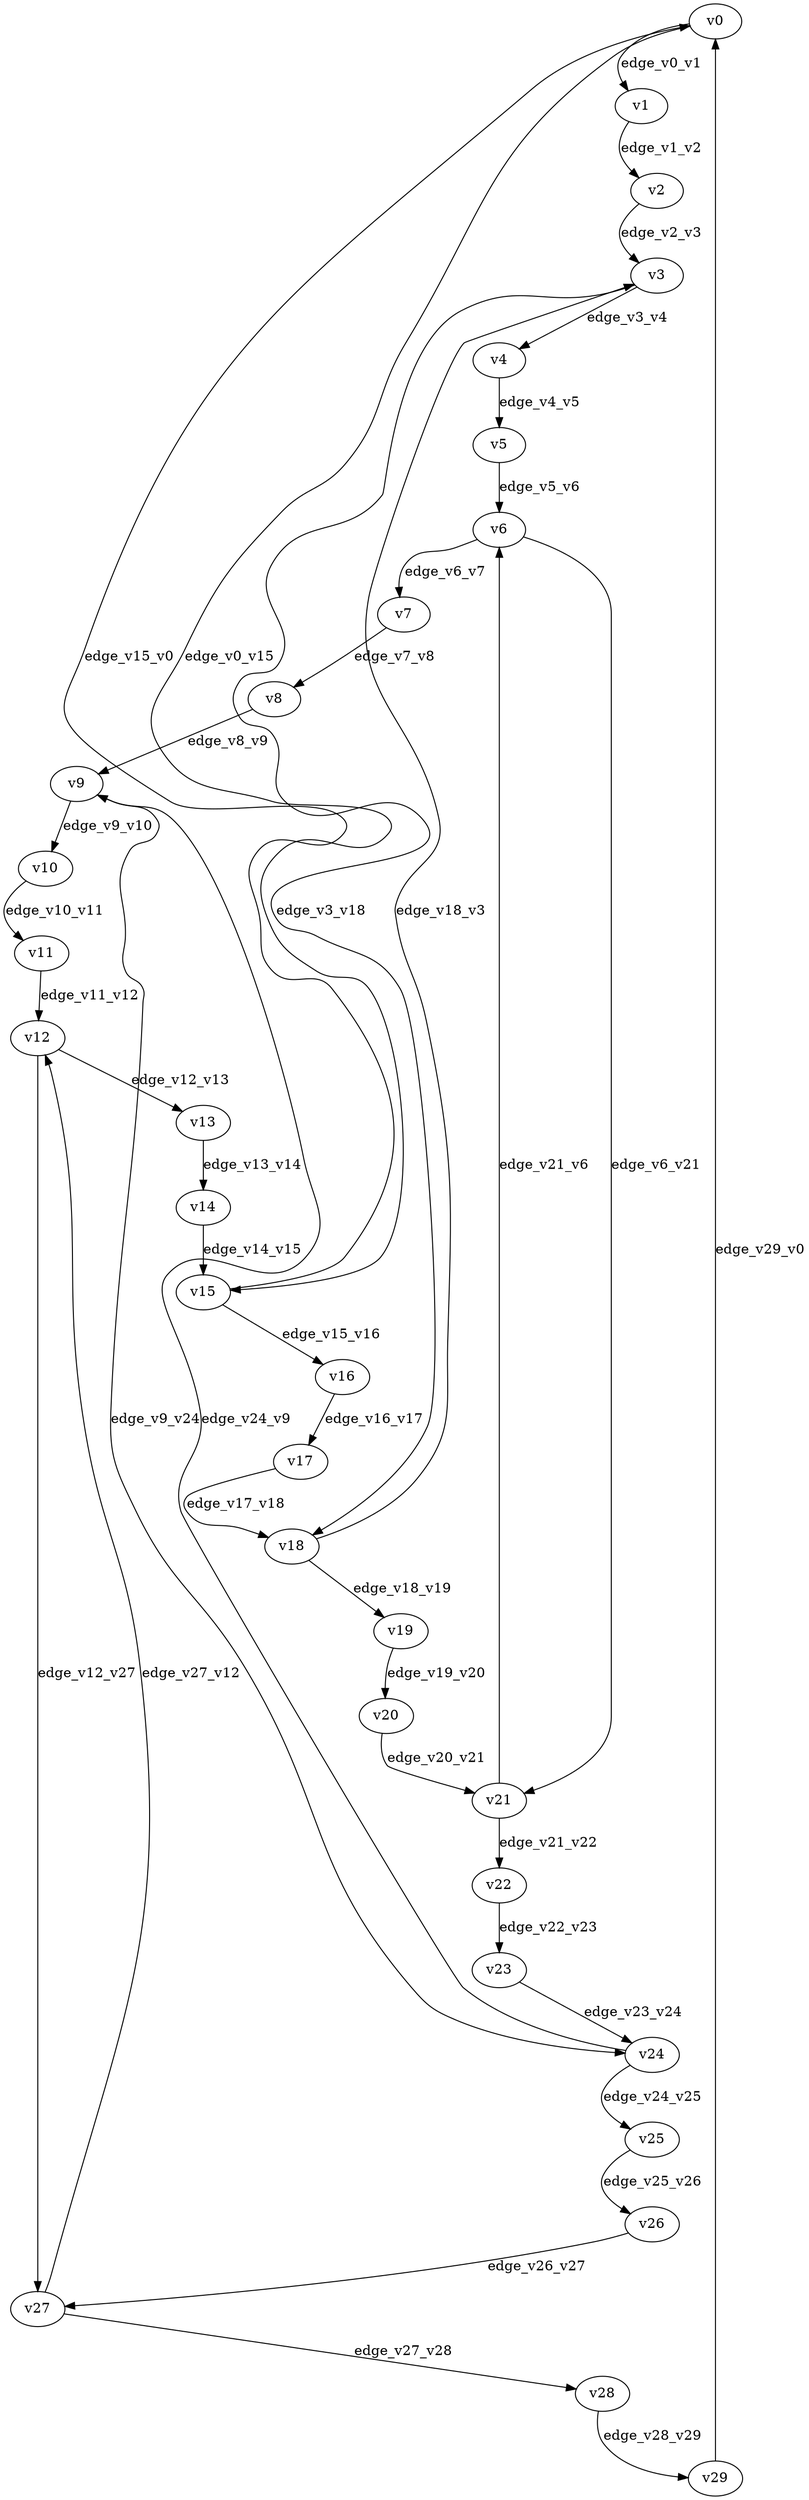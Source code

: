 digraph test035 {
    // Discounted game test case
    // Vertex properties: name [player=X]
    // Edge properties: [weight=Y, discount=Z]

    v0 [name="v0", player=0];
    v1 [name="v1", player=1];
    v2 [name="v2", player=0];
    v3 [name="v3", player=0];
    v4 [name="v4", player=1];
    v5 [name="v5", player=0];
    v6 [name="v6", player=0];
    v7 [name="v7", player=1];
    v8 [name="v8", player=0];
    v9 [name="v9", player=0];
    v10 [name="v10", player=1];
    v11 [name="v11", player=0];
    v12 [name="v12", player=0];
    v13 [name="v13", player=1];
    v14 [name="v14", player=0];
    v15 [name="v15", player=0];
    v16 [name="v16", player=1];
    v17 [name="v17", player=0];
    v18 [name="v18", player=0];
    v19 [name="v19", player=1];
    v20 [name="v20", player=0];
    v21 [name="v21", player=0];
    v22 [name="v22", player=1];
    v23 [name="v23", player=0];
    v24 [name="v24", player=0];
    v25 [name="v25", player=1];
    v26 [name="v26", player=0];
    v27 [name="v27", player=0];
    v28 [name="v28", player=1];
    v29 [name="v29", player=0];

    v0 -> v1 [label="edge_v0_v1", weight=-7.00, discount=0.454];
    v0 -> v15 [label="edge_v0_v15", weight=-5.77, discount=0.454];
    v1 -> v2 [label="edge_v1_v2", weight=-4.50, discount=0.454];
    v2 -> v3 [label="edge_v2_v3", weight=-2.00, discount=0.454];
    v3 -> v4 [label="edge_v3_v4", weight=0.50, discount=0.454];
    v3 -> v18 [label="edge_v3_v18", weight=0.32, discount=0.454];
    v4 -> v5 [label="edge_v4_v5", weight=3.00, discount=0.454];
    v5 -> v6 [label="edge_v5_v6", weight=5.50, discount=0.454];
    v6 -> v7 [label="edge_v6_v7", weight=8.00, discount=0.454];
    v6 -> v21 [label="edge_v6_v21", weight=7.11, discount=0.454];
    v7 -> v8 [label="edge_v7_v8", weight=-9.50, discount=0.454];
    v8 -> v9 [label="edge_v8_v9", weight=-7.00, discount=0.454];
    v9 -> v10 [label="edge_v9_v10", weight=-4.50, discount=0.454];
    v9 -> v24 [label="edge_v9_v24", weight=-5.75, discount=0.454];
    v10 -> v11 [label="edge_v10_v11", weight=-2.00, discount=0.454];
    v11 -> v12 [label="edge_v11_v12", weight=0.50, discount=0.454];
    v12 -> v13 [label="edge_v12_v13", weight=3.00, discount=0.454];
    v12 -> v27 [label="edge_v12_v27", weight=4.79, discount=0.454];
    v13 -> v14 [label="edge_v13_v14", weight=5.50, discount=0.454];
    v14 -> v15 [label="edge_v14_v15", weight=8.00, discount=0.454];
    v15 -> v16 [label="edge_v15_v16", weight=-9.50, discount=0.454];
    v15 -> v0 [label="edge_v15_v0", weight=-9.90, discount=0.454];
    v16 -> v17 [label="edge_v16_v17", weight=-7.00, discount=0.454];
    v17 -> v18 [label="edge_v17_v18", weight=-4.50, discount=0.454];
    v18 -> v19 [label="edge_v18_v19", weight=-2.00, discount=0.454];
    v18 -> v3 [label="edge_v18_v3", weight=-3.93, discount=0.454];
    v19 -> v20 [label="edge_v19_v20", weight=0.50, discount=0.454];
    v20 -> v21 [label="edge_v20_v21", weight=3.00, discount=0.454];
    v21 -> v22 [label="edge_v21_v22", weight=5.50, discount=0.454];
    v21 -> v6 [label="edge_v21_v6", weight=9.30, discount=0.454];
    v22 -> v23 [label="edge_v22_v23", weight=8.00, discount=0.454];
    v23 -> v24 [label="edge_v23_v24", weight=-9.50, discount=0.454];
    v24 -> v25 [label="edge_v24_v25", weight=-7.00, discount=0.454];
    v24 -> v9 [label="edge_v24_v9", weight=-3.82, discount=0.454];
    v25 -> v26 [label="edge_v25_v26", weight=-4.50, discount=0.454];
    v26 -> v27 [label="edge_v26_v27", weight=-2.00, discount=0.454];
    v27 -> v28 [label="edge_v27_v28", weight=0.50, discount=0.454];
    v27 -> v12 [label="edge_v27_v12", weight=-1.73, discount=0.454];
    v28 -> v29 [label="edge_v28_v29", weight=3.00, discount=0.454];
    v29 -> v0 [label="edge_v29_v0", weight=5.50, discount=0.454];
}

